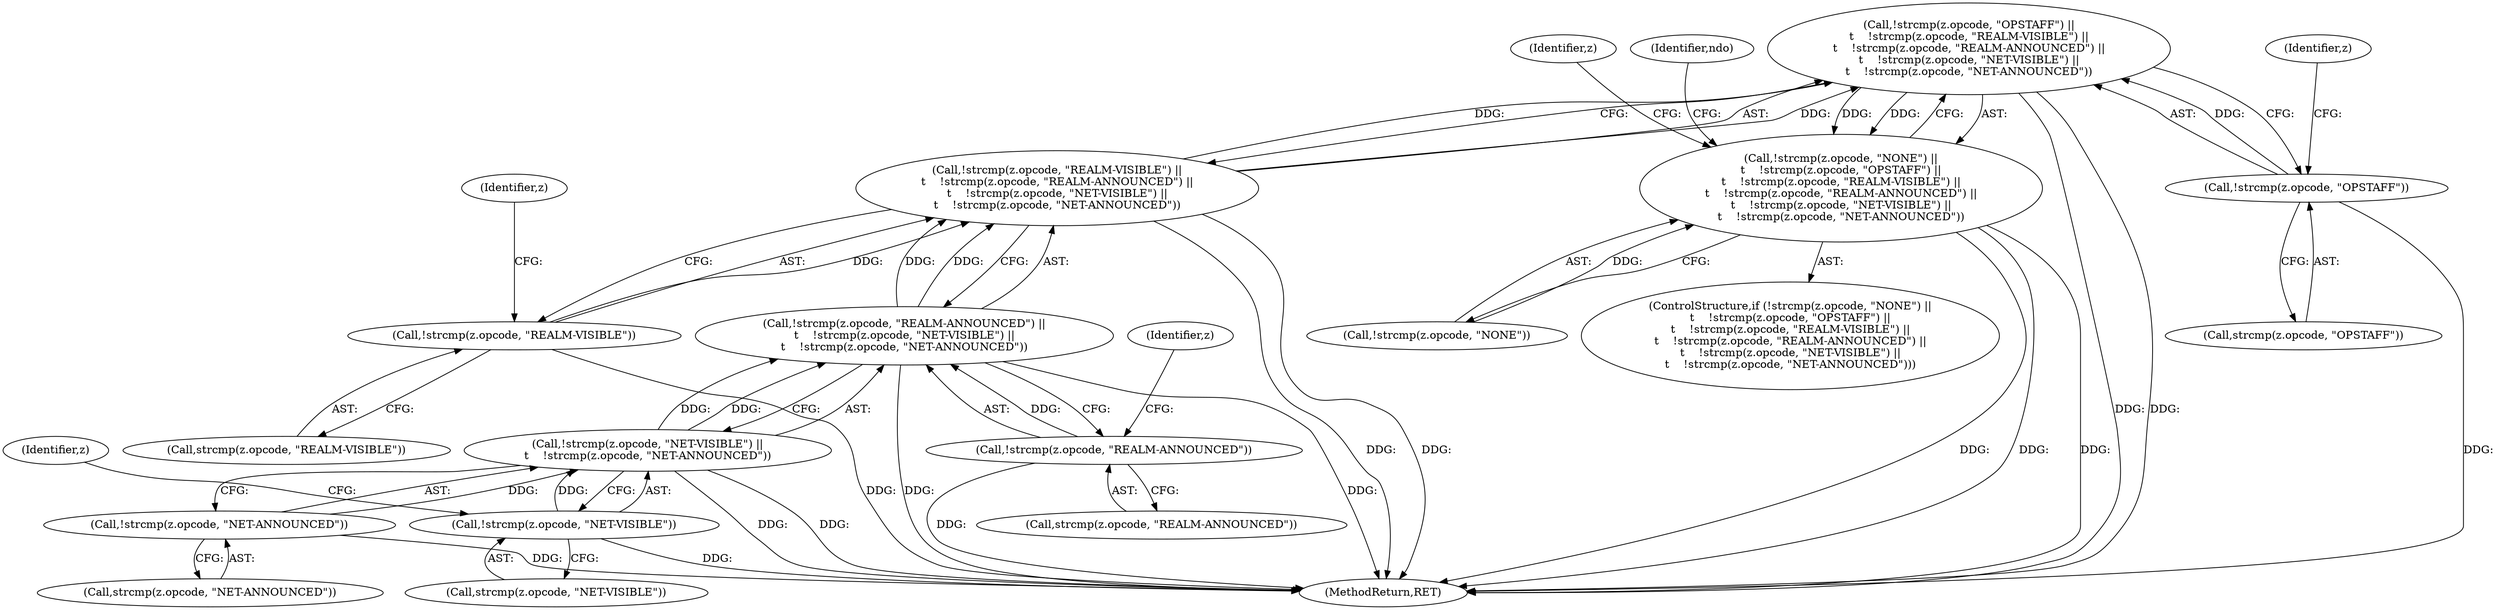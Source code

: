 digraph "0_tcpdump_d17507ffa3e9742199b02a66aa940e79ababfa30_0@API" {
"1000681" [label="(Call,!strcmp(z.opcode, \"OPSTAFF\") ||\n\t    !strcmp(z.opcode, \"REALM-VISIBLE\") ||\n\t    !strcmp(z.opcode, \"REALM-ANNOUNCED\") ||\n\t    !strcmp(z.opcode, \"NET-VISIBLE\") ||\n\t    !strcmp(z.opcode, \"NET-ANNOUNCED\"))"];
"1000682" [label="(Call,!strcmp(z.opcode, \"OPSTAFF\"))"];
"1000688" [label="(Call,!strcmp(z.opcode, \"REALM-VISIBLE\") ||\n\t    !strcmp(z.opcode, \"REALM-ANNOUNCED\") ||\n\t    !strcmp(z.opcode, \"NET-VISIBLE\") ||\n\t    !strcmp(z.opcode, \"NET-ANNOUNCED\"))"];
"1000689" [label="(Call,!strcmp(z.opcode, \"REALM-VISIBLE\"))"];
"1000695" [label="(Call,!strcmp(z.opcode, \"REALM-ANNOUNCED\") ||\n\t    !strcmp(z.opcode, \"NET-VISIBLE\") ||\n\t    !strcmp(z.opcode, \"NET-ANNOUNCED\"))"];
"1000696" [label="(Call,!strcmp(z.opcode, \"REALM-ANNOUNCED\"))"];
"1000702" [label="(Call,!strcmp(z.opcode, \"NET-VISIBLE\") ||\n\t    !strcmp(z.opcode, \"NET-ANNOUNCED\"))"];
"1000703" [label="(Call,!strcmp(z.opcode, \"NET-VISIBLE\"))"];
"1000709" [label="(Call,!strcmp(z.opcode, \"NET-ANNOUNCED\"))"];
"1000674" [label="(Call,!strcmp(z.opcode, \"NONE\") ||\n\t    !strcmp(z.opcode, \"OPSTAFF\") ||\n\t    !strcmp(z.opcode, \"REALM-VISIBLE\") ||\n\t    !strcmp(z.opcode, \"REALM-ANNOUNCED\") ||\n\t    !strcmp(z.opcode, \"NET-VISIBLE\") ||\n\t    !strcmp(z.opcode, \"NET-ANNOUNCED\"))"];
"1000730" [label="(Identifier,z)"];
"1000681" [label="(Call,!strcmp(z.opcode, \"OPSTAFF\") ||\n\t    !strcmp(z.opcode, \"REALM-VISIBLE\") ||\n\t    !strcmp(z.opcode, \"REALM-ANNOUNCED\") ||\n\t    !strcmp(z.opcode, \"NET-VISIBLE\") ||\n\t    !strcmp(z.opcode, \"NET-ANNOUNCED\"))"];
"1000696" [label="(Call,!strcmp(z.opcode, \"REALM-ANNOUNCED\"))"];
"1000759" [label="(MethodReturn,RET)"];
"1000712" [label="(Identifier,z)"];
"1000683" [label="(Call,strcmp(z.opcode, \"OPSTAFF\"))"];
"1000710" [label="(Call,strcmp(z.opcode, \"NET-ANNOUNCED\"))"];
"1000702" [label="(Call,!strcmp(z.opcode, \"NET-VISIBLE\") ||\n\t    !strcmp(z.opcode, \"NET-ANNOUNCED\"))"];
"1000703" [label="(Call,!strcmp(z.opcode, \"NET-VISIBLE\"))"];
"1000695" [label="(Call,!strcmp(z.opcode, \"REALM-ANNOUNCED\") ||\n\t    !strcmp(z.opcode, \"NET-VISIBLE\") ||\n\t    !strcmp(z.opcode, \"NET-ANNOUNCED\"))"];
"1000697" [label="(Call,strcmp(z.opcode, \"REALM-ANNOUNCED\"))"];
"1000675" [label="(Call,!strcmp(z.opcode, \"NONE\"))"];
"1000689" [label="(Call,!strcmp(z.opcode, \"REALM-VISIBLE\"))"];
"1000688" [label="(Call,!strcmp(z.opcode, \"REALM-VISIBLE\") ||\n\t    !strcmp(z.opcode, \"REALM-ANNOUNCED\") ||\n\t    !strcmp(z.opcode, \"NET-VISIBLE\") ||\n\t    !strcmp(z.opcode, \"NET-ANNOUNCED\"))"];
"1000706" [label="(Identifier,z)"];
"1000674" [label="(Call,!strcmp(z.opcode, \"NONE\") ||\n\t    !strcmp(z.opcode, \"OPSTAFF\") ||\n\t    !strcmp(z.opcode, \"REALM-VISIBLE\") ||\n\t    !strcmp(z.opcode, \"REALM-ANNOUNCED\") ||\n\t    !strcmp(z.opcode, \"NET-VISIBLE\") ||\n\t    !strcmp(z.opcode, \"NET-ANNOUNCED\"))"];
"1000704" [label="(Call,strcmp(z.opcode, \"NET-VISIBLE\"))"];
"1000690" [label="(Call,strcmp(z.opcode, \"REALM-VISIBLE\"))"];
"1000709" [label="(Call,!strcmp(z.opcode, \"NET-ANNOUNCED\"))"];
"1000682" [label="(Call,!strcmp(z.opcode, \"OPSTAFF\"))"];
"1000699" [label="(Identifier,z)"];
"1000692" [label="(Identifier,z)"];
"1000718" [label="(Identifier,ndo)"];
"1000673" [label="(ControlStructure,if (!strcmp(z.opcode, \"NONE\") ||\n\t    !strcmp(z.opcode, \"OPSTAFF\") ||\n\t    !strcmp(z.opcode, \"REALM-VISIBLE\") ||\n\t    !strcmp(z.opcode, \"REALM-ANNOUNCED\") ||\n\t    !strcmp(z.opcode, \"NET-VISIBLE\") ||\n\t    !strcmp(z.opcode, \"NET-ANNOUNCED\")))"];
"1000681" -> "1000674"  [label="AST: "];
"1000681" -> "1000682"  [label="CFG: "];
"1000681" -> "1000688"  [label="CFG: "];
"1000682" -> "1000681"  [label="AST: "];
"1000688" -> "1000681"  [label="AST: "];
"1000674" -> "1000681"  [label="CFG: "];
"1000681" -> "1000759"  [label="DDG: "];
"1000681" -> "1000759"  [label="DDG: "];
"1000681" -> "1000674"  [label="DDG: "];
"1000681" -> "1000674"  [label="DDG: "];
"1000682" -> "1000681"  [label="DDG: "];
"1000688" -> "1000681"  [label="DDG: "];
"1000688" -> "1000681"  [label="DDG: "];
"1000682" -> "1000683"  [label="CFG: "];
"1000683" -> "1000682"  [label="AST: "];
"1000692" -> "1000682"  [label="CFG: "];
"1000682" -> "1000759"  [label="DDG: "];
"1000688" -> "1000689"  [label="CFG: "];
"1000688" -> "1000695"  [label="CFG: "];
"1000689" -> "1000688"  [label="AST: "];
"1000695" -> "1000688"  [label="AST: "];
"1000688" -> "1000759"  [label="DDG: "];
"1000688" -> "1000759"  [label="DDG: "];
"1000689" -> "1000688"  [label="DDG: "];
"1000695" -> "1000688"  [label="DDG: "];
"1000695" -> "1000688"  [label="DDG: "];
"1000689" -> "1000690"  [label="CFG: "];
"1000690" -> "1000689"  [label="AST: "];
"1000699" -> "1000689"  [label="CFG: "];
"1000689" -> "1000759"  [label="DDG: "];
"1000695" -> "1000696"  [label="CFG: "];
"1000695" -> "1000702"  [label="CFG: "];
"1000696" -> "1000695"  [label="AST: "];
"1000702" -> "1000695"  [label="AST: "];
"1000695" -> "1000759"  [label="DDG: "];
"1000695" -> "1000759"  [label="DDG: "];
"1000696" -> "1000695"  [label="DDG: "];
"1000702" -> "1000695"  [label="DDG: "];
"1000702" -> "1000695"  [label="DDG: "];
"1000696" -> "1000697"  [label="CFG: "];
"1000697" -> "1000696"  [label="AST: "];
"1000706" -> "1000696"  [label="CFG: "];
"1000696" -> "1000759"  [label="DDG: "];
"1000702" -> "1000703"  [label="CFG: "];
"1000702" -> "1000709"  [label="CFG: "];
"1000703" -> "1000702"  [label="AST: "];
"1000709" -> "1000702"  [label="AST: "];
"1000702" -> "1000759"  [label="DDG: "];
"1000702" -> "1000759"  [label="DDG: "];
"1000703" -> "1000702"  [label="DDG: "];
"1000709" -> "1000702"  [label="DDG: "];
"1000703" -> "1000704"  [label="CFG: "];
"1000704" -> "1000703"  [label="AST: "];
"1000712" -> "1000703"  [label="CFG: "];
"1000703" -> "1000759"  [label="DDG: "];
"1000709" -> "1000710"  [label="CFG: "];
"1000710" -> "1000709"  [label="AST: "];
"1000709" -> "1000759"  [label="DDG: "];
"1000674" -> "1000673"  [label="AST: "];
"1000674" -> "1000675"  [label="CFG: "];
"1000675" -> "1000674"  [label="AST: "];
"1000718" -> "1000674"  [label="CFG: "];
"1000730" -> "1000674"  [label="CFG: "];
"1000674" -> "1000759"  [label="DDG: "];
"1000674" -> "1000759"  [label="DDG: "];
"1000674" -> "1000759"  [label="DDG: "];
"1000675" -> "1000674"  [label="DDG: "];
}
